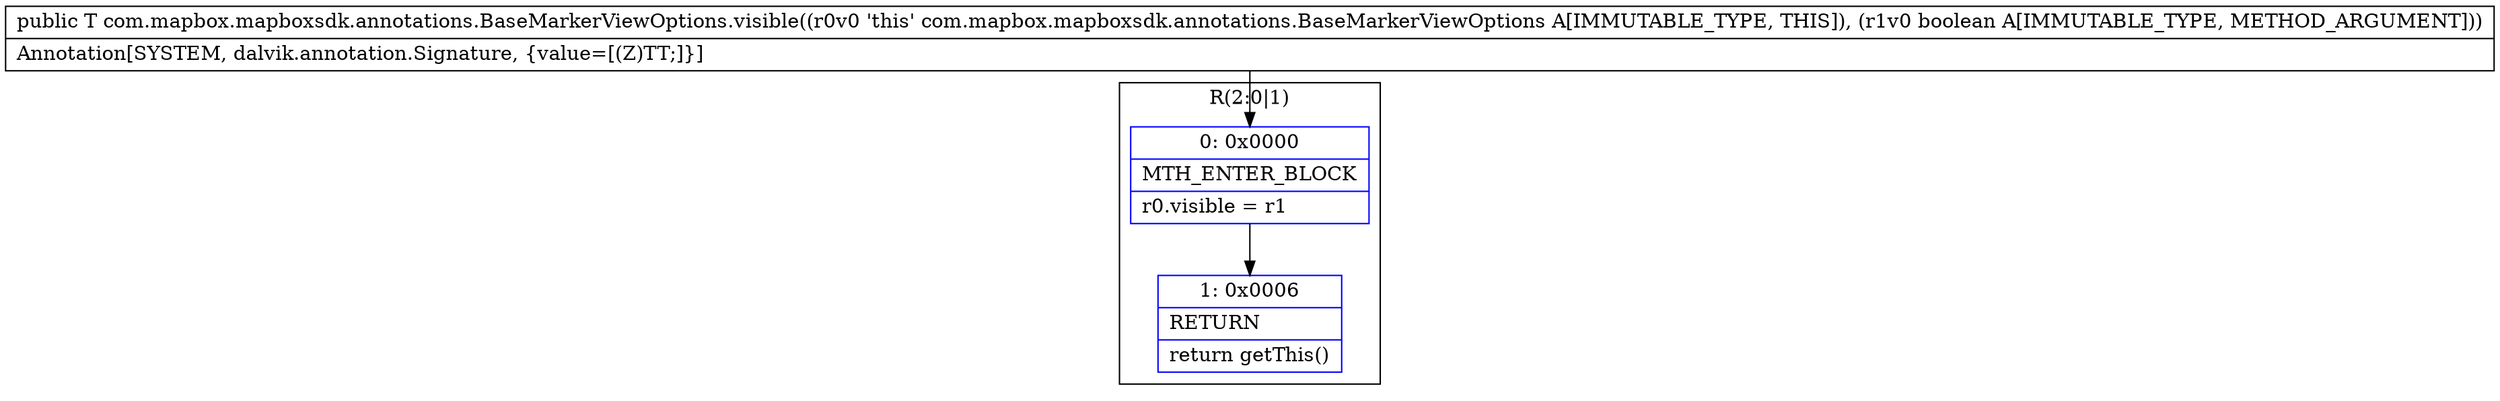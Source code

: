 digraph "CFG forcom.mapbox.mapboxsdk.annotations.BaseMarkerViewOptions.visible(Z)Lcom\/mapbox\/mapboxsdk\/annotations\/BaseMarkerViewOptions;" {
subgraph cluster_Region_690414069 {
label = "R(2:0|1)";
node [shape=record,color=blue];
Node_0 [shape=record,label="{0\:\ 0x0000|MTH_ENTER_BLOCK\l|r0.visible = r1\l}"];
Node_1 [shape=record,label="{1\:\ 0x0006|RETURN\l|return getThis()\l}"];
}
MethodNode[shape=record,label="{public T com.mapbox.mapboxsdk.annotations.BaseMarkerViewOptions.visible((r0v0 'this' com.mapbox.mapboxsdk.annotations.BaseMarkerViewOptions A[IMMUTABLE_TYPE, THIS]), (r1v0 boolean A[IMMUTABLE_TYPE, METHOD_ARGUMENT]))  | Annotation[SYSTEM, dalvik.annotation.Signature, \{value=[(Z)TT;]\}]\l}"];
MethodNode -> Node_0;
Node_0 -> Node_1;
}

